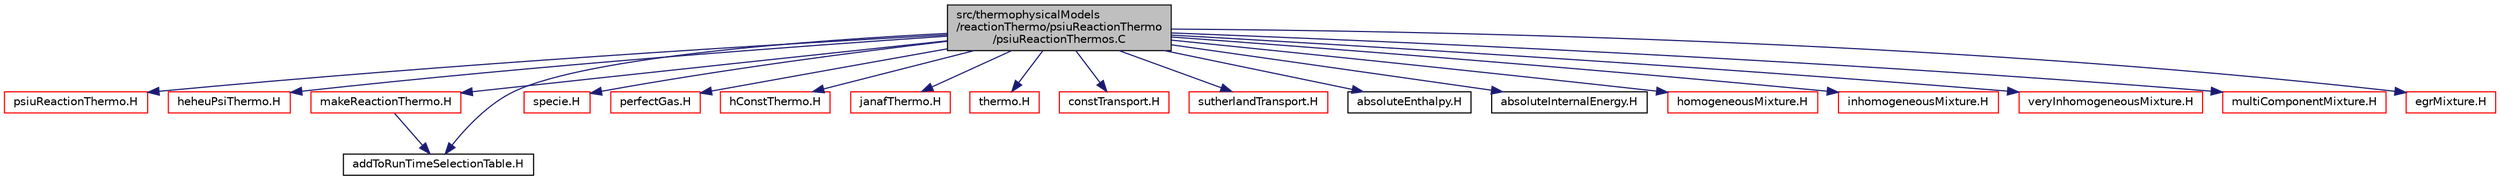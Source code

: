 digraph "src/thermophysicalModels/reactionThermo/psiuReactionThermo/psiuReactionThermos.C"
{
  bgcolor="transparent";
  edge [fontname="Helvetica",fontsize="10",labelfontname="Helvetica",labelfontsize="10"];
  node [fontname="Helvetica",fontsize="10",shape=record];
  Node1 [label="src/thermophysicalModels\l/reactionThermo/psiuReactionThermo\l/psiuReactionThermos.C",height=0.2,width=0.4,color="black", fillcolor="grey75", style="filled", fontcolor="black"];
  Node1 -> Node2 [color="midnightblue",fontsize="10",style="solid",fontname="Helvetica"];
  Node2 [label="psiuReactionThermo.H",height=0.2,width=0.4,color="red",URL="$a10457.html"];
  Node1 -> Node3 [color="midnightblue",fontsize="10",style="solid",fontname="Helvetica"];
  Node3 [label="heheuPsiThermo.H",height=0.2,width=0.4,color="red",URL="$a10455.html"];
  Node1 -> Node4 [color="midnightblue",fontsize="10",style="solid",fontname="Helvetica"];
  Node4 [label="makeReactionThermo.H",height=0.2,width=0.4,color="red",URL="$a10425.html"];
  Node4 -> Node5 [color="midnightblue",fontsize="10",style="solid",fontname="Helvetica"];
  Node5 [label="addToRunTimeSelectionTable.H",height=0.2,width=0.4,color="black",URL="$a08004.html",tooltip="Macros for easy insertion into run-time selection tables. "];
  Node1 -> Node5 [color="midnightblue",fontsize="10",style="solid",fontname="Helvetica"];
  Node1 -> Node6 [color="midnightblue",fontsize="10",style="solid",fontname="Helvetica"];
  Node6 [label="specie.H",height=0.2,width=0.4,color="red",URL="$a10578.html"];
  Node1 -> Node7 [color="midnightblue",fontsize="10",style="solid",fontname="Helvetica"];
  Node7 [label="perfectGas.H",height=0.2,width=0.4,color="red",URL="$a10530.html"];
  Node1 -> Node8 [color="midnightblue",fontsize="10",style="solid",fontname="Helvetica"];
  Node8 [label="hConstThermo.H",height=0.2,width=0.4,color="red",URL="$a10587.html"];
  Node1 -> Node9 [color="midnightblue",fontsize="10",style="solid",fontname="Helvetica"];
  Node9 [label="janafThermo.H",height=0.2,width=0.4,color="red",URL="$a10599.html"];
  Node1 -> Node10 [color="midnightblue",fontsize="10",style="solid",fontname="Helvetica"];
  Node10 [label="thermo.H",height=0.2,width=0.4,color="red",URL="$a10604.html"];
  Node1 -> Node11 [color="midnightblue",fontsize="10",style="solid",fontname="Helvetica"];
  Node11 [label="constTransport.H",height=0.2,width=0.4,color="red",URL="$a10607.html"];
  Node1 -> Node12 [color="midnightblue",fontsize="10",style="solid",fontname="Helvetica"];
  Node12 [label="sutherlandTransport.H",height=0.2,width=0.4,color="red",URL="$a10616.html"];
  Node1 -> Node13 [color="midnightblue",fontsize="10",style="solid",fontname="Helvetica"];
  Node13 [label="absoluteEnthalpy.H",height=0.2,width=0.4,color="black",URL="$a10581.html"];
  Node1 -> Node14 [color="midnightblue",fontsize="10",style="solid",fontname="Helvetica"];
  Node14 [label="absoluteInternalEnergy.H",height=0.2,width=0.4,color="black",URL="$a10582.html"];
  Node1 -> Node15 [color="midnightblue",fontsize="10",style="solid",fontname="Helvetica"];
  Node15 [label="homogeneousMixture.H",height=0.2,width=0.4,color="red",URL="$a10437.html"];
  Node1 -> Node16 [color="midnightblue",fontsize="10",style="solid",fontname="Helvetica"];
  Node16 [label="inhomogeneousMixture.H",height=0.2,width=0.4,color="red",URL="$a10439.html"];
  Node1 -> Node17 [color="midnightblue",fontsize="10",style="solid",fontname="Helvetica"];
  Node17 [label="veryInhomogeneousMixture.H",height=0.2,width=0.4,color="red",URL="$a10450.html"];
  Node1 -> Node18 [color="midnightblue",fontsize="10",style="solid",fontname="Helvetica"];
  Node18 [label="multiComponentMixture.H",height=0.2,width=0.4,color="red",URL="$a10441.html"];
  Node1 -> Node19 [color="midnightblue",fontsize="10",style="solid",fontname="Helvetica"];
  Node19 [label="egrMixture.H",height=0.2,width=0.4,color="red",URL="$a10435.html"];
}
